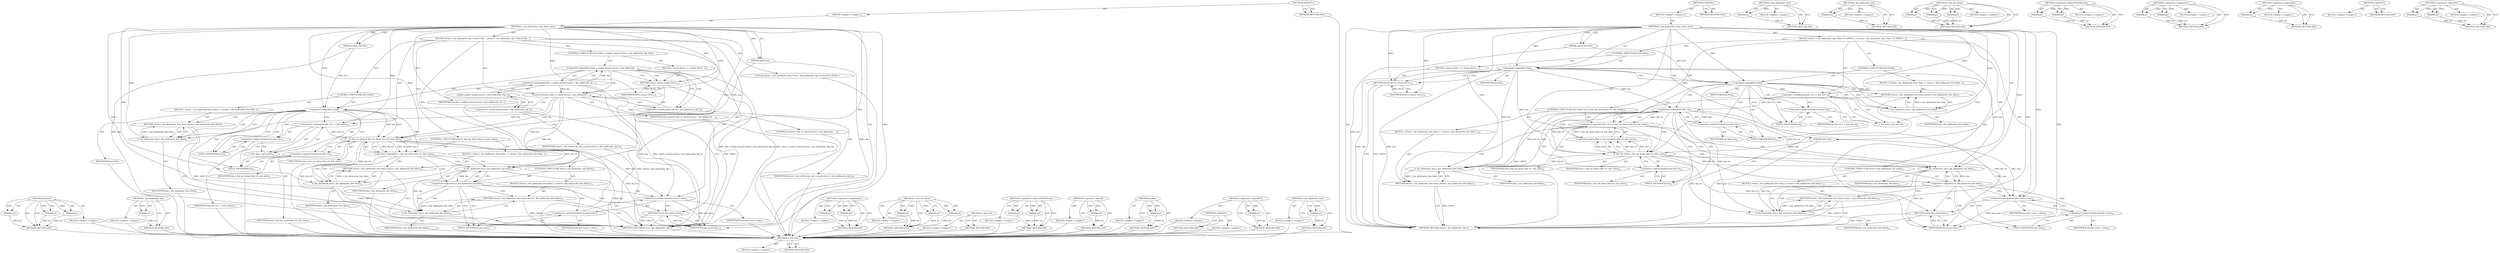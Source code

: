 digraph "&lt;operator&gt;.logicalOr" {
vulnerable_111 [label=<(METHOD,memset)>];
vulnerable_112 [label=<(PARAM,p1)>];
vulnerable_113 [label=<(PARAM,p2)>];
vulnerable_114 [label=<(PARAM,p3)>];
vulnerable_115 [label=<(BLOCK,&lt;empty&gt;,&lt;empty&gt;)>];
vulnerable_116 [label=<(METHOD_RETURN,ANY)>];
vulnerable_135 [label=<(METHOD,r_bin_dyldcache_init)>];
vulnerable_136 [label=<(PARAM,p1)>];
vulnerable_137 [label=<(BLOCK,&lt;empty&gt;,&lt;empty&gt;)>];
vulnerable_138 [label=<(METHOD_RETURN,ANY)>];
vulnerable_6 [label=<(METHOD,&lt;global&gt;)<SUB>1</SUB>>];
vulnerable_7 [label=<(BLOCK,&lt;empty&gt;,&lt;empty&gt;)<SUB>1</SUB>>];
vulnerable_8 [label=<(METHOD,r_bin_dyldcache_from_bytes_new)<SUB>1</SUB>>];
vulnerable_9 [label=<(PARAM,const ut8* buf)<SUB>1</SUB>>];
vulnerable_10 [label=<(PARAM,ut64 size)<SUB>1</SUB>>];
vulnerable_11 [label=<(BLOCK,{
	struct r_bin_dyldcache_obj_t *bin;
	if (!(bi...,{
	struct r_bin_dyldcache_obj_t *bin;
	if (!(bi...)<SUB>1</SUB>>];
vulnerable_12 [label="<(LOCAL,struct r_bin_dyldcache_obj_t* bin: r_bin_dyldcache_obj_t*)<SUB>2</SUB>>"];
vulnerable_13 [label=<(CONTROL_STRUCTURE,IF,if (!(bin = malloc (sizeof (struct r_bin_dyldcache_obj_t)))))<SUB>3</SUB>>];
vulnerable_14 [label=<(&lt;operator&gt;.logicalNot,!(bin = malloc (sizeof (struct r_bin_dyldcache_...)<SUB>3</SUB>>];
vulnerable_15 [label=<(&lt;operator&gt;.assignment,bin = malloc (sizeof (struct r_bin_dyldcache_ob...)<SUB>3</SUB>>];
vulnerable_16 [label=<(IDENTIFIER,bin,bin = malloc (sizeof (struct r_bin_dyldcache_ob...)<SUB>3</SUB>>];
vulnerable_17 [label=<(malloc,malloc (sizeof (struct r_bin_dyldcache_obj_t)))<SUB>3</SUB>>];
vulnerable_18 [label=<(&lt;operator&gt;.sizeOf,sizeof (struct r_bin_dyldcache_obj_t))<SUB>3</SUB>>];
vulnerable_19 [label=<(IDENTIFIER,struct r_bin_dyldcache_obj_t,sizeof (struct r_bin_dyldcache_obj_t))<SUB>3</SUB>>];
vulnerable_20 [label=<(BLOCK,{
 		return NULL;
 	},{
 		return NULL;
 	})<SUB>3</SUB>>];
vulnerable_21 [label=<(RETURN,return NULL;,return NULL;)<SUB>4</SUB>>];
vulnerable_22 [label=<(IDENTIFIER,NULL,return NULL;)<SUB>4</SUB>>];
vulnerable_23 [label=<(memset,memset (bin, 0, sizeof (struct r_bin_dyldcache_...)<SUB>6</SUB>>];
vulnerable_24 [label=<(IDENTIFIER,bin,memset (bin, 0, sizeof (struct r_bin_dyldcache_...)<SUB>6</SUB>>];
vulnerable_25 [label=<(LITERAL,0,memset (bin, 0, sizeof (struct r_bin_dyldcache_...)<SUB>6</SUB>>];
vulnerable_26 [label=<(&lt;operator&gt;.sizeOf,sizeof (struct r_bin_dyldcache_obj_t))<SUB>6</SUB>>];
vulnerable_27 [label=<(IDENTIFIER,struct r_bin_dyldcache_obj_t,sizeof (struct r_bin_dyldcache_obj_t))<SUB>6</SUB>>];
vulnerable_28 [label=<(CONTROL_STRUCTURE,IF,if (!buf))<SUB>7</SUB>>];
vulnerable_29 [label=<(&lt;operator&gt;.logicalNot,!buf)<SUB>7</SUB>>];
vulnerable_30 [label=<(IDENTIFIER,buf,!buf)<SUB>7</SUB>>];
vulnerable_31 [label=<(BLOCK,{
 		return r_bin_dyldcache_free (bin);
 	},{
 		return r_bin_dyldcache_free (bin);
 	})<SUB>7</SUB>>];
vulnerable_32 [label=<(RETURN,return r_bin_dyldcache_free (bin);,return r_bin_dyldcache_free (bin);)<SUB>8</SUB>>];
vulnerable_33 [label=<(r_bin_dyldcache_free,r_bin_dyldcache_free (bin))<SUB>8</SUB>>];
vulnerable_34 [label=<(IDENTIFIER,bin,r_bin_dyldcache_free (bin))<SUB>8</SUB>>];
vulnerable_35 [label=<(&lt;operator&gt;.assignment,bin-&gt;b = r_buf_new())<SUB>10</SUB>>];
vulnerable_36 [label=<(&lt;operator&gt;.indirectFieldAccess,bin-&gt;b)<SUB>10</SUB>>];
vulnerable_37 [label=<(IDENTIFIER,bin,bin-&gt;b = r_buf_new())<SUB>10</SUB>>];
vulnerable_38 [label=<(FIELD_IDENTIFIER,b,b)<SUB>10</SUB>>];
vulnerable_39 [label=<(r_buf_new,r_buf_new())<SUB>10</SUB>>];
vulnerable_40 [label=<(CONTROL_STRUCTURE,IF,if (!r_buf_set_bytes (bin-&gt;b, buf, size)))<SUB>11</SUB>>];
vulnerable_41 [label=<(&lt;operator&gt;.logicalNot,!r_buf_set_bytes (bin-&gt;b, buf, size))<SUB>11</SUB>>];
vulnerable_42 [label=<(r_buf_set_bytes,r_buf_set_bytes (bin-&gt;b, buf, size))<SUB>11</SUB>>];
vulnerable_43 [label=<(&lt;operator&gt;.indirectFieldAccess,bin-&gt;b)<SUB>11</SUB>>];
vulnerable_44 [label=<(IDENTIFIER,bin,r_buf_set_bytes (bin-&gt;b, buf, size))<SUB>11</SUB>>];
vulnerable_45 [label=<(FIELD_IDENTIFIER,b,b)<SUB>11</SUB>>];
vulnerable_46 [label=<(IDENTIFIER,buf,r_buf_set_bytes (bin-&gt;b, buf, size))<SUB>11</SUB>>];
vulnerable_47 [label=<(IDENTIFIER,size,r_buf_set_bytes (bin-&gt;b, buf, size))<SUB>11</SUB>>];
vulnerable_48 [label=<(BLOCK,{
 		return r_bin_dyldcache_free (bin);
 	},{
 		return r_bin_dyldcache_free (bin);
 	})<SUB>11</SUB>>];
vulnerable_49 [label=<(RETURN,return r_bin_dyldcache_free (bin);,return r_bin_dyldcache_free (bin);)<SUB>12</SUB>>];
vulnerable_50 [label=<(r_bin_dyldcache_free,r_bin_dyldcache_free (bin))<SUB>12</SUB>>];
vulnerable_51 [label=<(IDENTIFIER,bin,r_bin_dyldcache_free (bin))<SUB>12</SUB>>];
vulnerable_52 [label=<(CONTROL_STRUCTURE,IF,if (!r_bin_dyldcache_init (bin)))<SUB>14</SUB>>];
vulnerable_53 [label=<(&lt;operator&gt;.logicalNot,!r_bin_dyldcache_init (bin))<SUB>14</SUB>>];
vulnerable_54 [label=<(r_bin_dyldcache_init,r_bin_dyldcache_init (bin))<SUB>14</SUB>>];
vulnerable_55 [label=<(IDENTIFIER,bin,r_bin_dyldcache_init (bin))<SUB>14</SUB>>];
vulnerable_56 [label=<(BLOCK,{
		return r_bin_dyldcache_free (bin);
	},{
		return r_bin_dyldcache_free (bin);
	})<SUB>14</SUB>>];
vulnerable_57 [label=<(RETURN,return r_bin_dyldcache_free (bin);,return r_bin_dyldcache_free (bin);)<SUB>15</SUB>>];
vulnerable_58 [label=<(r_bin_dyldcache_free,r_bin_dyldcache_free (bin))<SUB>15</SUB>>];
vulnerable_59 [label=<(IDENTIFIER,bin,r_bin_dyldcache_free (bin))<SUB>15</SUB>>];
vulnerable_60 [label=<(&lt;operator&gt;.assignment,bin-&gt;size = size)<SUB>17</SUB>>];
vulnerable_61 [label=<(&lt;operator&gt;.indirectFieldAccess,bin-&gt;size)<SUB>17</SUB>>];
vulnerable_62 [label=<(IDENTIFIER,bin,bin-&gt;size = size)<SUB>17</SUB>>];
vulnerable_63 [label=<(FIELD_IDENTIFIER,size,size)<SUB>17</SUB>>];
vulnerable_64 [label=<(IDENTIFIER,size,bin-&gt;size = size)<SUB>17</SUB>>];
vulnerable_65 [label=<(RETURN,return bin;,return bin;)<SUB>18</SUB>>];
vulnerable_66 [label=<(IDENTIFIER,bin,return bin;)<SUB>18</SUB>>];
vulnerable_67 [label=<(METHOD_RETURN,struct r_bin_dyldcache_obj_t)<SUB>1</SUB>>];
vulnerable_69 [label=<(METHOD_RETURN,ANY)<SUB>1</SUB>>];
vulnerable_98 [label=<(METHOD,&lt;operator&gt;.assignment)>];
vulnerable_99 [label=<(PARAM,p1)>];
vulnerable_100 [label=<(PARAM,p2)>];
vulnerable_101 [label=<(BLOCK,&lt;empty&gt;,&lt;empty&gt;)>];
vulnerable_102 [label=<(METHOD_RETURN,ANY)>];
vulnerable_129 [label=<(METHOD,r_buf_set_bytes)>];
vulnerable_130 [label=<(PARAM,p1)>];
vulnerable_131 [label=<(PARAM,p2)>];
vulnerable_132 [label=<(PARAM,p3)>];
vulnerable_133 [label=<(BLOCK,&lt;empty&gt;,&lt;empty&gt;)>];
vulnerable_134 [label=<(METHOD_RETURN,ANY)>];
vulnerable_126 [label=<(METHOD,r_buf_new)>];
vulnerable_127 [label=<(BLOCK,&lt;empty&gt;,&lt;empty&gt;)>];
vulnerable_128 [label=<(METHOD_RETURN,ANY)>];
vulnerable_121 [label=<(METHOD,&lt;operator&gt;.indirectFieldAccess)>];
vulnerable_122 [label=<(PARAM,p1)>];
vulnerable_123 [label=<(PARAM,p2)>];
vulnerable_124 [label=<(BLOCK,&lt;empty&gt;,&lt;empty&gt;)>];
vulnerable_125 [label=<(METHOD_RETURN,ANY)>];
vulnerable_107 [label=<(METHOD,&lt;operator&gt;.sizeOf)>];
vulnerable_108 [label=<(PARAM,p1)>];
vulnerable_109 [label=<(BLOCK,&lt;empty&gt;,&lt;empty&gt;)>];
vulnerable_110 [label=<(METHOD_RETURN,ANY)>];
vulnerable_103 [label=<(METHOD,malloc)>];
vulnerable_104 [label=<(PARAM,p1)>];
vulnerable_105 [label=<(BLOCK,&lt;empty&gt;,&lt;empty&gt;)>];
vulnerable_106 [label=<(METHOD_RETURN,ANY)>];
vulnerable_94 [label=<(METHOD,&lt;operator&gt;.logicalNot)>];
vulnerable_95 [label=<(PARAM,p1)>];
vulnerable_96 [label=<(BLOCK,&lt;empty&gt;,&lt;empty&gt;)>];
vulnerable_97 [label=<(METHOD_RETURN,ANY)>];
vulnerable_88 [label=<(METHOD,&lt;global&gt;)<SUB>1</SUB>>];
vulnerable_89 [label=<(BLOCK,&lt;empty&gt;,&lt;empty&gt;)>];
vulnerable_90 [label=<(METHOD_RETURN,ANY)>];
vulnerable_117 [label=<(METHOD,r_bin_dyldcache_free)>];
vulnerable_118 [label=<(PARAM,p1)>];
vulnerable_119 [label=<(BLOCK,&lt;empty&gt;,&lt;empty&gt;)>];
vulnerable_120 [label=<(METHOD_RETURN,ANY)>];
fixed_101 [label=<(METHOD,r_buf_new)>];
fixed_102 [label=<(BLOCK,&lt;empty&gt;,&lt;empty&gt;)>];
fixed_103 [label=<(METHOD_RETURN,ANY)>];
fixed_6 [label=<(METHOD,&lt;global&gt;)<SUB>1</SUB>>];
fixed_7 [label=<(BLOCK,&lt;empty&gt;,&lt;empty&gt;)<SUB>1</SUB>>];
fixed_8 [label=<(METHOD,r_bin_dyldcache_from_bytes_new)<SUB>1</SUB>>];
fixed_9 [label=<(PARAM,const ut8* buf)<SUB>1</SUB>>];
fixed_10 [label=<(PARAM,ut64 size)<SUB>1</SUB>>];
fixed_11 [label=<(BLOCK,{
	struct r_bin_dyldcache_obj_t *bin = R_NEW0 (...,{
	struct r_bin_dyldcache_obj_t *bin = R_NEW0 (...)<SUB>1</SUB>>];
fixed_12 [label=<(CONTROL_STRUCTURE,IF,if (!bin))<SUB>3</SUB>>];
fixed_13 [label=<(&lt;operator&gt;.logicalNot,!bin)<SUB>3</SUB>>];
fixed_14 [label=<(IDENTIFIER,bin,!bin)<SUB>3</SUB>>];
fixed_15 [label=<(BLOCK,{
 		return NULL;
 	},{
 		return NULL;
 	})<SUB>3</SUB>>];
fixed_16 [label=<(RETURN,return NULL;,return NULL;)<SUB>4</SUB>>];
fixed_17 [label=<(IDENTIFIER,NULL,return NULL;)<SUB>4</SUB>>];
fixed_18 [label=<(CONTROL_STRUCTURE,IF,if (!buf))<SUB>6</SUB>>];
fixed_19 [label=<(&lt;operator&gt;.logicalNot,!buf)<SUB>6</SUB>>];
fixed_20 [label=<(IDENTIFIER,buf,!buf)<SUB>6</SUB>>];
fixed_21 [label=<(BLOCK,{
 		return r_bin_dyldcache_free (bin);
 	},{
 		return r_bin_dyldcache_free (bin);
 	})<SUB>6</SUB>>];
fixed_22 [label=<(RETURN,return r_bin_dyldcache_free (bin);,return r_bin_dyldcache_free (bin);)<SUB>7</SUB>>];
fixed_23 [label=<(r_bin_dyldcache_free,r_bin_dyldcache_free (bin))<SUB>7</SUB>>];
fixed_24 [label=<(IDENTIFIER,bin,r_bin_dyldcache_free (bin))<SUB>7</SUB>>];
fixed_25 [label=<(&lt;operator&gt;.assignment,bin-&gt;b = r_buf_new ())<SUB>9</SUB>>];
fixed_26 [label=<(&lt;operator&gt;.indirectFieldAccess,bin-&gt;b)<SUB>9</SUB>>];
fixed_27 [label=<(IDENTIFIER,bin,bin-&gt;b = r_buf_new ())<SUB>9</SUB>>];
fixed_28 [label=<(FIELD_IDENTIFIER,b,b)<SUB>9</SUB>>];
fixed_29 [label=<(r_buf_new,r_buf_new ())<SUB>9</SUB>>];
fixed_30 [label=<(CONTROL_STRUCTURE,IF,if (!bin-&gt;b || !r_buf_set_bytes (bin-&gt;b, buf, size)))<SUB>10</SUB>>];
fixed_31 [label=<(&lt;operator&gt;.logicalOr,!bin-&gt;b || !r_buf_set_bytes (bin-&gt;b, buf, size))<SUB>10</SUB>>];
fixed_32 [label=<(&lt;operator&gt;.logicalNot,!bin-&gt;b)<SUB>10</SUB>>];
fixed_33 [label=<(&lt;operator&gt;.indirectFieldAccess,bin-&gt;b)<SUB>10</SUB>>];
fixed_34 [label=<(IDENTIFIER,bin,!bin-&gt;b)<SUB>10</SUB>>];
fixed_35 [label=<(FIELD_IDENTIFIER,b,b)<SUB>10</SUB>>];
fixed_36 [label=<(&lt;operator&gt;.logicalNot,!r_buf_set_bytes (bin-&gt;b, buf, size))<SUB>10</SUB>>];
fixed_37 [label=<(r_buf_set_bytes,r_buf_set_bytes (bin-&gt;b, buf, size))<SUB>10</SUB>>];
fixed_38 [label=<(&lt;operator&gt;.indirectFieldAccess,bin-&gt;b)<SUB>10</SUB>>];
fixed_39 [label=<(IDENTIFIER,bin,r_buf_set_bytes (bin-&gt;b, buf, size))<SUB>10</SUB>>];
fixed_40 [label=<(FIELD_IDENTIFIER,b,b)<SUB>10</SUB>>];
fixed_41 [label=<(IDENTIFIER,buf,r_buf_set_bytes (bin-&gt;b, buf, size))<SUB>10</SUB>>];
fixed_42 [label=<(IDENTIFIER,size,r_buf_set_bytes (bin-&gt;b, buf, size))<SUB>10</SUB>>];
fixed_43 [label=<(BLOCK,{
 		return r_bin_dyldcache_free (bin);
 	},{
 		return r_bin_dyldcache_free (bin);
 	})<SUB>10</SUB>>];
fixed_44 [label=<(RETURN,return r_bin_dyldcache_free (bin);,return r_bin_dyldcache_free (bin);)<SUB>11</SUB>>];
fixed_45 [label=<(r_bin_dyldcache_free,r_bin_dyldcache_free (bin))<SUB>11</SUB>>];
fixed_46 [label=<(IDENTIFIER,bin,r_bin_dyldcache_free (bin))<SUB>11</SUB>>];
fixed_47 [label=<(CONTROL_STRUCTURE,IF,if (!r_bin_dyldcache_init (bin)))<SUB>13</SUB>>];
fixed_48 [label=<(&lt;operator&gt;.logicalNot,!r_bin_dyldcache_init (bin))<SUB>13</SUB>>];
fixed_49 [label=<(r_bin_dyldcache_init,r_bin_dyldcache_init (bin))<SUB>13</SUB>>];
fixed_50 [label=<(IDENTIFIER,bin,r_bin_dyldcache_init (bin))<SUB>13</SUB>>];
fixed_51 [label=<(BLOCK,{
		return r_bin_dyldcache_free (bin);
	},{
		return r_bin_dyldcache_free (bin);
	})<SUB>13</SUB>>];
fixed_52 [label=<(RETURN,return r_bin_dyldcache_free (bin);,return r_bin_dyldcache_free (bin);)<SUB>14</SUB>>];
fixed_53 [label=<(r_bin_dyldcache_free,r_bin_dyldcache_free (bin))<SUB>14</SUB>>];
fixed_54 [label=<(IDENTIFIER,bin,r_bin_dyldcache_free (bin))<SUB>14</SUB>>];
fixed_55 [label=<(&lt;operator&gt;.assignment,bin-&gt;size = size)<SUB>16</SUB>>];
fixed_56 [label=<(&lt;operator&gt;.indirectFieldAccess,bin-&gt;size)<SUB>16</SUB>>];
fixed_57 [label=<(IDENTIFIER,bin,bin-&gt;size = size)<SUB>16</SUB>>];
fixed_58 [label=<(FIELD_IDENTIFIER,size,size)<SUB>16</SUB>>];
fixed_59 [label=<(IDENTIFIER,size,bin-&gt;size = size)<SUB>16</SUB>>];
fixed_60 [label=<(RETURN,return bin;,return bin;)<SUB>17</SUB>>];
fixed_61 [label=<(IDENTIFIER,bin,return bin;)<SUB>17</SUB>>];
fixed_62 [label=<(METHOD_RETURN,struct r_bin_dyldcache_obj_t)<SUB>1</SUB>>];
fixed_64 [label=<(METHOD_RETURN,ANY)<SUB>1</SUB>>];
fixed_87 [label=<(METHOD,r_bin_dyldcache_free)>];
fixed_88 [label=<(PARAM,p1)>];
fixed_89 [label=<(BLOCK,&lt;empty&gt;,&lt;empty&gt;)>];
fixed_90 [label=<(METHOD_RETURN,ANY)>];
fixed_115 [label=<(METHOD,r_bin_dyldcache_init)>];
fixed_116 [label=<(PARAM,p1)>];
fixed_117 [label=<(BLOCK,&lt;empty&gt;,&lt;empty&gt;)>];
fixed_118 [label=<(METHOD_RETURN,ANY)>];
fixed_109 [label=<(METHOD,r_buf_set_bytes)>];
fixed_110 [label=<(PARAM,p1)>];
fixed_111 [label=<(PARAM,p2)>];
fixed_112 [label=<(PARAM,p3)>];
fixed_113 [label=<(BLOCK,&lt;empty&gt;,&lt;empty&gt;)>];
fixed_114 [label=<(METHOD_RETURN,ANY)>];
fixed_96 [label=<(METHOD,&lt;operator&gt;.indirectFieldAccess)>];
fixed_97 [label=<(PARAM,p1)>];
fixed_98 [label=<(PARAM,p2)>];
fixed_99 [label=<(BLOCK,&lt;empty&gt;,&lt;empty&gt;)>];
fixed_100 [label=<(METHOD_RETURN,ANY)>];
fixed_91 [label=<(METHOD,&lt;operator&gt;.assignment)>];
fixed_92 [label=<(PARAM,p1)>];
fixed_93 [label=<(PARAM,p2)>];
fixed_94 [label=<(BLOCK,&lt;empty&gt;,&lt;empty&gt;)>];
fixed_95 [label=<(METHOD_RETURN,ANY)>];
fixed_83 [label=<(METHOD,&lt;operator&gt;.logicalNot)>];
fixed_84 [label=<(PARAM,p1)>];
fixed_85 [label=<(BLOCK,&lt;empty&gt;,&lt;empty&gt;)>];
fixed_86 [label=<(METHOD_RETURN,ANY)>];
fixed_77 [label=<(METHOD,&lt;global&gt;)<SUB>1</SUB>>];
fixed_78 [label=<(BLOCK,&lt;empty&gt;,&lt;empty&gt;)>];
fixed_79 [label=<(METHOD_RETURN,ANY)>];
fixed_104 [label=<(METHOD,&lt;operator&gt;.logicalOr)>];
fixed_105 [label=<(PARAM,p1)>];
fixed_106 [label=<(PARAM,p2)>];
fixed_107 [label=<(BLOCK,&lt;empty&gt;,&lt;empty&gt;)>];
fixed_108 [label=<(METHOD_RETURN,ANY)>];
vulnerable_111 -> vulnerable_112  [key=0, label="AST: "];
vulnerable_111 -> vulnerable_112  [key=1, label="DDG: "];
vulnerable_111 -> vulnerable_115  [key=0, label="AST: "];
vulnerable_111 -> vulnerable_113  [key=0, label="AST: "];
vulnerable_111 -> vulnerable_113  [key=1, label="DDG: "];
vulnerable_111 -> vulnerable_116  [key=0, label="AST: "];
vulnerable_111 -> vulnerable_116  [key=1, label="CFG: "];
vulnerable_111 -> vulnerable_114  [key=0, label="AST: "];
vulnerable_111 -> vulnerable_114  [key=1, label="DDG: "];
vulnerable_112 -> vulnerable_116  [key=0, label="DDG: p1"];
vulnerable_113 -> vulnerable_116  [key=0, label="DDG: p2"];
vulnerable_114 -> vulnerable_116  [key=0, label="DDG: p3"];
vulnerable_115 -> fixed_101  [key=0];
vulnerable_116 -> fixed_101  [key=0];
vulnerable_135 -> vulnerable_136  [key=0, label="AST: "];
vulnerable_135 -> vulnerable_136  [key=1, label="DDG: "];
vulnerable_135 -> vulnerable_137  [key=0, label="AST: "];
vulnerable_135 -> vulnerable_138  [key=0, label="AST: "];
vulnerable_135 -> vulnerable_138  [key=1, label="CFG: "];
vulnerable_136 -> vulnerable_138  [key=0, label="DDG: p1"];
vulnerable_137 -> fixed_101  [key=0];
vulnerable_138 -> fixed_101  [key=0];
vulnerable_6 -> vulnerable_7  [key=0, label="AST: "];
vulnerable_6 -> vulnerable_69  [key=0, label="AST: "];
vulnerable_6 -> vulnerable_69  [key=1, label="CFG: "];
vulnerable_7 -> vulnerable_8  [key=0, label="AST: "];
vulnerable_8 -> vulnerable_9  [key=0, label="AST: "];
vulnerable_8 -> vulnerable_9  [key=1, label="DDG: "];
vulnerable_8 -> vulnerable_10  [key=0, label="AST: "];
vulnerable_8 -> vulnerable_10  [key=1, label="DDG: "];
vulnerable_8 -> vulnerable_11  [key=0, label="AST: "];
vulnerable_8 -> vulnerable_67  [key=0, label="AST: "];
vulnerable_8 -> vulnerable_18  [key=0, label="CFG: "];
vulnerable_8 -> vulnerable_35  [key=0, label="DDG: "];
vulnerable_8 -> vulnerable_60  [key=0, label="DDG: "];
vulnerable_8 -> vulnerable_23  [key=0, label="DDG: "];
vulnerable_8 -> vulnerable_66  [key=0, label="DDG: "];
vulnerable_8 -> vulnerable_21  [key=0, label="DDG: "];
vulnerable_8 -> vulnerable_29  [key=0, label="DDG: "];
vulnerable_8 -> vulnerable_22  [key=0, label="DDG: "];
vulnerable_8 -> vulnerable_42  [key=0, label="DDG: "];
vulnerable_8 -> vulnerable_54  [key=0, label="DDG: "];
vulnerable_8 -> vulnerable_33  [key=0, label="DDG: "];
vulnerable_8 -> vulnerable_50  [key=0, label="DDG: "];
vulnerable_8 -> vulnerable_58  [key=0, label="DDG: "];
vulnerable_9 -> vulnerable_67  [key=0, label="DDG: buf"];
vulnerable_9 -> vulnerable_29  [key=0, label="DDG: buf"];
vulnerable_10 -> vulnerable_67  [key=0, label="DDG: size"];
vulnerable_10 -> vulnerable_42  [key=0, label="DDG: size"];
vulnerable_11 -> vulnerable_12  [key=0, label="AST: "];
vulnerable_11 -> vulnerable_13  [key=0, label="AST: "];
vulnerable_11 -> vulnerable_23  [key=0, label="AST: "];
vulnerable_11 -> vulnerable_28  [key=0, label="AST: "];
vulnerable_11 -> vulnerable_35  [key=0, label="AST: "];
vulnerable_11 -> vulnerable_40  [key=0, label="AST: "];
vulnerable_11 -> vulnerable_52  [key=0, label="AST: "];
vulnerable_11 -> vulnerable_60  [key=0, label="AST: "];
vulnerable_11 -> vulnerable_65  [key=0, label="AST: "];
vulnerable_12 -> fixed_101  [key=0];
vulnerable_13 -> vulnerable_14  [key=0, label="AST: "];
vulnerable_13 -> vulnerable_20  [key=0, label="AST: "];
vulnerable_14 -> vulnerable_15  [key=0, label="AST: "];
vulnerable_14 -> vulnerable_21  [key=0, label="CFG: "];
vulnerable_14 -> vulnerable_21  [key=1, label="CDG: "];
vulnerable_14 -> vulnerable_26  [key=0, label="CFG: "];
vulnerable_14 -> vulnerable_26  [key=1, label="CDG: "];
vulnerable_14 -> vulnerable_67  [key=0, label="DDG: bin = malloc (sizeof (struct r_bin_dyldcache_obj_t))"];
vulnerable_14 -> vulnerable_67  [key=1, label="DDG: !(bin = malloc (sizeof (struct r_bin_dyldcache_obj_t)))"];
vulnerable_14 -> vulnerable_23  [key=0, label="CDG: "];
vulnerable_14 -> vulnerable_29  [key=0, label="CDG: "];
vulnerable_15 -> vulnerable_16  [key=0, label="AST: "];
vulnerable_15 -> vulnerable_17  [key=0, label="AST: "];
vulnerable_15 -> vulnerable_14  [key=0, label="CFG: "];
vulnerable_15 -> vulnerable_14  [key=1, label="DDG: bin"];
vulnerable_15 -> vulnerable_67  [key=0, label="DDG: bin"];
vulnerable_15 -> vulnerable_67  [key=1, label="DDG: malloc (sizeof (struct r_bin_dyldcache_obj_t))"];
vulnerable_15 -> vulnerable_23  [key=0, label="DDG: bin"];
vulnerable_16 -> fixed_101  [key=0];
vulnerable_17 -> vulnerable_18  [key=0, label="AST: "];
vulnerable_17 -> vulnerable_15  [key=0, label="CFG: "];
vulnerable_18 -> vulnerable_19  [key=0, label="AST: "];
vulnerable_18 -> vulnerable_17  [key=0, label="CFG: "];
vulnerable_18 -> vulnerable_67  [key=0, label="DDG: struct r_bin_dyldcache_obj_t"];
vulnerable_19 -> fixed_101  [key=0];
vulnerable_20 -> vulnerable_21  [key=0, label="AST: "];
vulnerable_21 -> vulnerable_22  [key=0, label="AST: "];
vulnerable_21 -> vulnerable_67  [key=0, label="CFG: "];
vulnerable_21 -> vulnerable_67  [key=1, label="DDG: &lt;RET&gt;"];
vulnerable_22 -> vulnerable_21  [key=0, label="DDG: NULL"];
vulnerable_23 -> vulnerable_24  [key=0, label="AST: "];
vulnerable_23 -> vulnerable_25  [key=0, label="AST: "];
vulnerable_23 -> vulnerable_26  [key=0, label="AST: "];
vulnerable_23 -> vulnerable_29  [key=0, label="CFG: "];
vulnerable_23 -> vulnerable_42  [key=0, label="DDG: bin"];
vulnerable_23 -> vulnerable_54  [key=0, label="DDG: bin"];
vulnerable_23 -> vulnerable_33  [key=0, label="DDG: bin"];
vulnerable_23 -> vulnerable_50  [key=0, label="DDG: bin"];
vulnerable_24 -> fixed_101  [key=0];
vulnerable_25 -> fixed_101  [key=0];
vulnerable_26 -> vulnerable_27  [key=0, label="AST: "];
vulnerable_26 -> vulnerable_23  [key=0, label="CFG: "];
vulnerable_27 -> fixed_101  [key=0];
vulnerable_28 -> vulnerable_29  [key=0, label="AST: "];
vulnerable_28 -> vulnerable_31  [key=0, label="AST: "];
vulnerable_29 -> vulnerable_30  [key=0, label="AST: "];
vulnerable_29 -> vulnerable_33  [key=0, label="CFG: "];
vulnerable_29 -> vulnerable_33  [key=1, label="CDG: "];
vulnerable_29 -> vulnerable_38  [key=0, label="CFG: "];
vulnerable_29 -> vulnerable_38  [key=1, label="CDG: "];
vulnerable_29 -> vulnerable_42  [key=0, label="DDG: buf"];
vulnerable_29 -> vulnerable_42  [key=1, label="CDG: "];
vulnerable_29 -> vulnerable_32  [key=0, label="CDG: "];
vulnerable_29 -> vulnerable_36  [key=0, label="CDG: "];
vulnerable_29 -> vulnerable_41  [key=0, label="CDG: "];
vulnerable_29 -> vulnerable_45  [key=0, label="CDG: "];
vulnerable_29 -> vulnerable_35  [key=0, label="CDG: "];
vulnerable_29 -> vulnerable_39  [key=0, label="CDG: "];
vulnerable_29 -> vulnerable_43  [key=0, label="CDG: "];
vulnerable_30 -> fixed_101  [key=0];
vulnerable_31 -> vulnerable_32  [key=0, label="AST: "];
vulnerable_32 -> vulnerable_33  [key=0, label="AST: "];
vulnerable_32 -> vulnerable_67  [key=0, label="CFG: "];
vulnerable_32 -> vulnerable_67  [key=1, label="DDG: &lt;RET&gt;"];
vulnerable_33 -> vulnerable_34  [key=0, label="AST: "];
vulnerable_33 -> vulnerable_32  [key=0, label="CFG: "];
vulnerable_33 -> vulnerable_32  [key=1, label="DDG: r_bin_dyldcache_free (bin)"];
vulnerable_34 -> fixed_101  [key=0];
vulnerable_35 -> vulnerable_36  [key=0, label="AST: "];
vulnerable_35 -> vulnerable_39  [key=0, label="AST: "];
vulnerable_35 -> vulnerable_45  [key=0, label="CFG: "];
vulnerable_35 -> vulnerable_42  [key=0, label="DDG: bin-&gt;b"];
vulnerable_36 -> vulnerable_37  [key=0, label="AST: "];
vulnerable_36 -> vulnerable_38  [key=0, label="AST: "];
vulnerable_36 -> vulnerable_39  [key=0, label="CFG: "];
vulnerable_37 -> fixed_101  [key=0];
vulnerable_38 -> vulnerable_36  [key=0, label="CFG: "];
vulnerable_39 -> vulnerable_35  [key=0, label="CFG: "];
vulnerable_40 -> vulnerable_41  [key=0, label="AST: "];
vulnerable_40 -> vulnerable_48  [key=0, label="AST: "];
vulnerable_41 -> vulnerable_42  [key=0, label="AST: "];
vulnerable_41 -> vulnerable_50  [key=0, label="CFG: "];
vulnerable_41 -> vulnerable_50  [key=1, label="CDG: "];
vulnerable_41 -> vulnerable_54  [key=0, label="CFG: "];
vulnerable_41 -> vulnerable_54  [key=1, label="CDG: "];
vulnerable_41 -> vulnerable_49  [key=0, label="CDG: "];
vulnerable_41 -> vulnerable_53  [key=0, label="CDG: "];
vulnerable_42 -> vulnerable_43  [key=0, label="AST: "];
vulnerable_42 -> vulnerable_46  [key=0, label="AST: "];
vulnerable_42 -> vulnerable_47  [key=0, label="AST: "];
vulnerable_42 -> vulnerable_41  [key=0, label="CFG: "];
vulnerable_42 -> vulnerable_41  [key=1, label="DDG: bin-&gt;b"];
vulnerable_42 -> vulnerable_41  [key=2, label="DDG: buf"];
vulnerable_42 -> vulnerable_41  [key=3, label="DDG: size"];
vulnerable_42 -> vulnerable_60  [key=0, label="DDG: size"];
vulnerable_42 -> vulnerable_66  [key=0, label="DDG: bin-&gt;b"];
vulnerable_42 -> vulnerable_54  [key=0, label="DDG: bin-&gt;b"];
vulnerable_42 -> vulnerable_50  [key=0, label="DDG: bin-&gt;b"];
vulnerable_42 -> vulnerable_58  [key=0, label="DDG: bin-&gt;b"];
vulnerable_43 -> vulnerable_44  [key=0, label="AST: "];
vulnerable_43 -> vulnerable_45  [key=0, label="AST: "];
vulnerable_43 -> vulnerable_42  [key=0, label="CFG: "];
vulnerable_44 -> fixed_101  [key=0];
vulnerable_45 -> vulnerable_43  [key=0, label="CFG: "];
vulnerable_46 -> fixed_101  [key=0];
vulnerable_47 -> fixed_101  [key=0];
vulnerable_48 -> vulnerable_49  [key=0, label="AST: "];
vulnerable_49 -> vulnerable_50  [key=0, label="AST: "];
vulnerable_49 -> vulnerable_67  [key=0, label="CFG: "];
vulnerable_49 -> vulnerable_67  [key=1, label="DDG: &lt;RET&gt;"];
vulnerable_50 -> vulnerable_51  [key=0, label="AST: "];
vulnerable_50 -> vulnerable_49  [key=0, label="CFG: "];
vulnerable_50 -> vulnerable_49  [key=1, label="DDG: r_bin_dyldcache_free (bin)"];
vulnerable_51 -> fixed_101  [key=0];
vulnerable_52 -> vulnerable_53  [key=0, label="AST: "];
vulnerable_52 -> vulnerable_56  [key=0, label="AST: "];
vulnerable_53 -> vulnerable_54  [key=0, label="AST: "];
vulnerable_53 -> vulnerable_58  [key=0, label="CFG: "];
vulnerable_53 -> vulnerable_58  [key=1, label="CDG: "];
vulnerable_53 -> vulnerable_63  [key=0, label="CFG: "];
vulnerable_53 -> vulnerable_63  [key=1, label="CDG: "];
vulnerable_53 -> vulnerable_60  [key=0, label="CDG: "];
vulnerable_53 -> vulnerable_61  [key=0, label="CDG: "];
vulnerable_53 -> vulnerable_57  [key=0, label="CDG: "];
vulnerable_53 -> vulnerable_65  [key=0, label="CDG: "];
vulnerable_54 -> vulnerable_55  [key=0, label="AST: "];
vulnerable_54 -> vulnerable_53  [key=0, label="CFG: "];
vulnerable_54 -> vulnerable_53  [key=1, label="DDG: bin"];
vulnerable_54 -> vulnerable_66  [key=0, label="DDG: bin"];
vulnerable_54 -> vulnerable_58  [key=0, label="DDG: bin"];
vulnerable_55 -> fixed_101  [key=0];
vulnerable_56 -> vulnerable_57  [key=0, label="AST: "];
vulnerable_57 -> vulnerable_58  [key=0, label="AST: "];
vulnerable_57 -> vulnerable_67  [key=0, label="CFG: "];
vulnerable_57 -> vulnerable_67  [key=1, label="DDG: &lt;RET&gt;"];
vulnerable_58 -> vulnerable_59  [key=0, label="AST: "];
vulnerable_58 -> vulnerable_57  [key=0, label="CFG: "];
vulnerable_58 -> vulnerable_57  [key=1, label="DDG: r_bin_dyldcache_free (bin)"];
vulnerable_59 -> fixed_101  [key=0];
vulnerable_60 -> vulnerable_61  [key=0, label="AST: "];
vulnerable_60 -> vulnerable_64  [key=0, label="AST: "];
vulnerable_60 -> vulnerable_65  [key=0, label="CFG: "];
vulnerable_60 -> vulnerable_66  [key=0, label="DDG: bin-&gt;size"];
vulnerable_61 -> vulnerable_62  [key=0, label="AST: "];
vulnerable_61 -> vulnerable_63  [key=0, label="AST: "];
vulnerable_61 -> vulnerable_60  [key=0, label="CFG: "];
vulnerable_62 -> fixed_101  [key=0];
vulnerable_63 -> vulnerable_61  [key=0, label="CFG: "];
vulnerable_64 -> fixed_101  [key=0];
vulnerable_65 -> vulnerable_66  [key=0, label="AST: "];
vulnerable_65 -> vulnerable_67  [key=0, label="CFG: "];
vulnerable_65 -> vulnerable_67  [key=1, label="DDG: &lt;RET&gt;"];
vulnerable_66 -> vulnerable_65  [key=0, label="DDG: bin"];
vulnerable_67 -> fixed_101  [key=0];
vulnerable_69 -> fixed_101  [key=0];
vulnerable_98 -> vulnerable_99  [key=0, label="AST: "];
vulnerable_98 -> vulnerable_99  [key=1, label="DDG: "];
vulnerable_98 -> vulnerable_101  [key=0, label="AST: "];
vulnerable_98 -> vulnerable_100  [key=0, label="AST: "];
vulnerable_98 -> vulnerable_100  [key=1, label="DDG: "];
vulnerable_98 -> vulnerable_102  [key=0, label="AST: "];
vulnerable_98 -> vulnerable_102  [key=1, label="CFG: "];
vulnerable_99 -> vulnerable_102  [key=0, label="DDG: p1"];
vulnerable_100 -> vulnerable_102  [key=0, label="DDG: p2"];
vulnerable_101 -> fixed_101  [key=0];
vulnerable_102 -> fixed_101  [key=0];
vulnerable_129 -> vulnerable_130  [key=0, label="AST: "];
vulnerable_129 -> vulnerable_130  [key=1, label="DDG: "];
vulnerable_129 -> vulnerable_133  [key=0, label="AST: "];
vulnerable_129 -> vulnerable_131  [key=0, label="AST: "];
vulnerable_129 -> vulnerable_131  [key=1, label="DDG: "];
vulnerable_129 -> vulnerable_134  [key=0, label="AST: "];
vulnerable_129 -> vulnerable_134  [key=1, label="CFG: "];
vulnerable_129 -> vulnerable_132  [key=0, label="AST: "];
vulnerable_129 -> vulnerable_132  [key=1, label="DDG: "];
vulnerable_130 -> vulnerable_134  [key=0, label="DDG: p1"];
vulnerable_131 -> vulnerable_134  [key=0, label="DDG: p2"];
vulnerable_132 -> vulnerable_134  [key=0, label="DDG: p3"];
vulnerable_133 -> fixed_101  [key=0];
vulnerable_134 -> fixed_101  [key=0];
vulnerable_126 -> vulnerable_127  [key=0, label="AST: "];
vulnerable_126 -> vulnerable_128  [key=0, label="AST: "];
vulnerable_126 -> vulnerable_128  [key=1, label="CFG: "];
vulnerable_127 -> fixed_101  [key=0];
vulnerable_128 -> fixed_101  [key=0];
vulnerable_121 -> vulnerable_122  [key=0, label="AST: "];
vulnerable_121 -> vulnerable_122  [key=1, label="DDG: "];
vulnerable_121 -> vulnerable_124  [key=0, label="AST: "];
vulnerable_121 -> vulnerable_123  [key=0, label="AST: "];
vulnerable_121 -> vulnerable_123  [key=1, label="DDG: "];
vulnerable_121 -> vulnerable_125  [key=0, label="AST: "];
vulnerable_121 -> vulnerable_125  [key=1, label="CFG: "];
vulnerable_122 -> vulnerable_125  [key=0, label="DDG: p1"];
vulnerable_123 -> vulnerable_125  [key=0, label="DDG: p2"];
vulnerable_124 -> fixed_101  [key=0];
vulnerable_125 -> fixed_101  [key=0];
vulnerable_107 -> vulnerable_108  [key=0, label="AST: "];
vulnerable_107 -> vulnerable_108  [key=1, label="DDG: "];
vulnerable_107 -> vulnerable_109  [key=0, label="AST: "];
vulnerable_107 -> vulnerable_110  [key=0, label="AST: "];
vulnerable_107 -> vulnerable_110  [key=1, label="CFG: "];
vulnerable_108 -> vulnerable_110  [key=0, label="DDG: p1"];
vulnerable_109 -> fixed_101  [key=0];
vulnerable_110 -> fixed_101  [key=0];
vulnerable_103 -> vulnerable_104  [key=0, label="AST: "];
vulnerable_103 -> vulnerable_104  [key=1, label="DDG: "];
vulnerable_103 -> vulnerable_105  [key=0, label="AST: "];
vulnerable_103 -> vulnerable_106  [key=0, label="AST: "];
vulnerable_103 -> vulnerable_106  [key=1, label="CFG: "];
vulnerable_104 -> vulnerable_106  [key=0, label="DDG: p1"];
vulnerable_105 -> fixed_101  [key=0];
vulnerable_106 -> fixed_101  [key=0];
vulnerable_94 -> vulnerable_95  [key=0, label="AST: "];
vulnerable_94 -> vulnerable_95  [key=1, label="DDG: "];
vulnerable_94 -> vulnerable_96  [key=0, label="AST: "];
vulnerable_94 -> vulnerable_97  [key=0, label="AST: "];
vulnerable_94 -> vulnerable_97  [key=1, label="CFG: "];
vulnerable_95 -> vulnerable_97  [key=0, label="DDG: p1"];
vulnerable_96 -> fixed_101  [key=0];
vulnerable_97 -> fixed_101  [key=0];
vulnerable_88 -> vulnerable_89  [key=0, label="AST: "];
vulnerable_88 -> vulnerable_90  [key=0, label="AST: "];
vulnerable_88 -> vulnerable_90  [key=1, label="CFG: "];
vulnerable_89 -> fixed_101  [key=0];
vulnerable_90 -> fixed_101  [key=0];
vulnerable_117 -> vulnerable_118  [key=0, label="AST: "];
vulnerable_117 -> vulnerable_118  [key=1, label="DDG: "];
vulnerable_117 -> vulnerable_119  [key=0, label="AST: "];
vulnerable_117 -> vulnerable_120  [key=0, label="AST: "];
vulnerable_117 -> vulnerable_120  [key=1, label="CFG: "];
vulnerable_118 -> vulnerable_120  [key=0, label="DDG: p1"];
vulnerable_119 -> fixed_101  [key=0];
vulnerable_120 -> fixed_101  [key=0];
fixed_101 -> fixed_102  [key=0, label="AST: "];
fixed_101 -> fixed_103  [key=0, label="AST: "];
fixed_101 -> fixed_103  [key=1, label="CFG: "];
fixed_6 -> fixed_7  [key=0, label="AST: "];
fixed_6 -> fixed_64  [key=0, label="AST: "];
fixed_6 -> fixed_64  [key=1, label="CFG: "];
fixed_7 -> fixed_8  [key=0, label="AST: "];
fixed_8 -> fixed_9  [key=0, label="AST: "];
fixed_8 -> fixed_9  [key=1, label="DDG: "];
fixed_8 -> fixed_10  [key=0, label="AST: "];
fixed_8 -> fixed_10  [key=1, label="DDG: "];
fixed_8 -> fixed_11  [key=0, label="AST: "];
fixed_8 -> fixed_62  [key=0, label="AST: "];
fixed_8 -> fixed_13  [key=0, label="CFG: "];
fixed_8 -> fixed_13  [key=1, label="DDG: "];
fixed_8 -> fixed_25  [key=0, label="DDG: "];
fixed_8 -> fixed_55  [key=0, label="DDG: "];
fixed_8 -> fixed_61  [key=0, label="DDG: "];
fixed_8 -> fixed_16  [key=0, label="DDG: "];
fixed_8 -> fixed_19  [key=0, label="DDG: "];
fixed_8 -> fixed_17  [key=0, label="DDG: "];
fixed_8 -> fixed_49  [key=0, label="DDG: "];
fixed_8 -> fixed_23  [key=0, label="DDG: "];
fixed_8 -> fixed_37  [key=0, label="DDG: "];
fixed_8 -> fixed_45  [key=0, label="DDG: "];
fixed_8 -> fixed_53  [key=0, label="DDG: "];
fixed_9 -> fixed_62  [key=0, label="DDG: buf"];
fixed_9 -> fixed_19  [key=0, label="DDG: buf"];
fixed_10 -> fixed_62  [key=0, label="DDG: size"];
fixed_10 -> fixed_55  [key=0, label="DDG: size"];
fixed_10 -> fixed_37  [key=0, label="DDG: size"];
fixed_11 -> fixed_12  [key=0, label="AST: "];
fixed_11 -> fixed_18  [key=0, label="AST: "];
fixed_11 -> fixed_25  [key=0, label="AST: "];
fixed_11 -> fixed_30  [key=0, label="AST: "];
fixed_11 -> fixed_47  [key=0, label="AST: "];
fixed_11 -> fixed_55  [key=0, label="AST: "];
fixed_11 -> fixed_60  [key=0, label="AST: "];
fixed_12 -> fixed_13  [key=0, label="AST: "];
fixed_12 -> fixed_15  [key=0, label="AST: "];
fixed_13 -> fixed_14  [key=0, label="AST: "];
fixed_13 -> fixed_16  [key=0, label="CFG: "];
fixed_13 -> fixed_16  [key=1, label="CDG: "];
fixed_13 -> fixed_19  [key=0, label="CFG: "];
fixed_13 -> fixed_19  [key=1, label="CDG: "];
fixed_13 -> fixed_62  [key=0, label="DDG: bin"];
fixed_13 -> fixed_62  [key=1, label="DDG: !bin"];
fixed_13 -> fixed_32  [key=0, label="DDG: bin"];
fixed_13 -> fixed_49  [key=0, label="DDG: bin"];
fixed_13 -> fixed_23  [key=0, label="DDG: bin"];
fixed_13 -> fixed_37  [key=0, label="DDG: bin"];
fixed_13 -> fixed_45  [key=0, label="DDG: bin"];
fixed_15 -> fixed_16  [key=0, label="AST: "];
fixed_16 -> fixed_17  [key=0, label="AST: "];
fixed_16 -> fixed_62  [key=0, label="CFG: "];
fixed_16 -> fixed_62  [key=1, label="DDG: &lt;RET&gt;"];
fixed_17 -> fixed_16  [key=0, label="DDG: NULL"];
fixed_18 -> fixed_19  [key=0, label="AST: "];
fixed_18 -> fixed_21  [key=0, label="AST: "];
fixed_19 -> fixed_20  [key=0, label="AST: "];
fixed_19 -> fixed_23  [key=0, label="CFG: "];
fixed_19 -> fixed_23  [key=1, label="CDG: "];
fixed_19 -> fixed_28  [key=0, label="CFG: "];
fixed_19 -> fixed_28  [key=1, label="CDG: "];
fixed_19 -> fixed_37  [key=0, label="DDG: buf"];
fixed_19 -> fixed_32  [key=0, label="CDG: "];
fixed_19 -> fixed_33  [key=0, label="CDG: "];
fixed_19 -> fixed_26  [key=0, label="CDG: "];
fixed_19 -> fixed_25  [key=0, label="CDG: "];
fixed_19 -> fixed_22  [key=0, label="CDG: "];
fixed_19 -> fixed_29  [key=0, label="CDG: "];
fixed_19 -> fixed_35  [key=0, label="CDG: "];
fixed_19 -> fixed_31  [key=0, label="CDG: "];
fixed_21 -> fixed_22  [key=0, label="AST: "];
fixed_22 -> fixed_23  [key=0, label="AST: "];
fixed_22 -> fixed_62  [key=0, label="CFG: "];
fixed_22 -> fixed_62  [key=1, label="DDG: &lt;RET&gt;"];
fixed_23 -> fixed_24  [key=0, label="AST: "];
fixed_23 -> fixed_22  [key=0, label="CFG: "];
fixed_23 -> fixed_22  [key=1, label="DDG: r_bin_dyldcache_free (bin)"];
fixed_25 -> fixed_26  [key=0, label="AST: "];
fixed_25 -> fixed_29  [key=0, label="AST: "];
fixed_25 -> fixed_35  [key=0, label="CFG: "];
fixed_25 -> fixed_32  [key=0, label="DDG: bin-&gt;b"];
fixed_26 -> fixed_27  [key=0, label="AST: "];
fixed_26 -> fixed_28  [key=0, label="AST: "];
fixed_26 -> fixed_29  [key=0, label="CFG: "];
fixed_28 -> fixed_26  [key=0, label="CFG: "];
fixed_29 -> fixed_25  [key=0, label="CFG: "];
fixed_30 -> fixed_31  [key=0, label="AST: "];
fixed_30 -> fixed_43  [key=0, label="AST: "];
fixed_31 -> fixed_32  [key=0, label="AST: "];
fixed_31 -> fixed_36  [key=0, label="AST: "];
fixed_31 -> fixed_45  [key=0, label="CFG: "];
fixed_31 -> fixed_45  [key=1, label="CDG: "];
fixed_31 -> fixed_49  [key=0, label="CFG: "];
fixed_31 -> fixed_49  [key=1, label="CDG: "];
fixed_31 -> fixed_48  [key=0, label="CDG: "];
fixed_31 -> fixed_44  [key=0, label="CDG: "];
fixed_32 -> fixed_33  [key=0, label="AST: "];
fixed_32 -> fixed_31  [key=0, label="CFG: "];
fixed_32 -> fixed_31  [key=1, label="DDG: bin-&gt;b"];
fixed_32 -> fixed_40  [key=0, label="CFG: "];
fixed_32 -> fixed_40  [key=1, label="CDG: "];
fixed_32 -> fixed_61  [key=0, label="DDG: bin-&gt;b"];
fixed_32 -> fixed_49  [key=0, label="DDG: bin-&gt;b"];
fixed_32 -> fixed_37  [key=0, label="DDG: bin-&gt;b"];
fixed_32 -> fixed_37  [key=1, label="CDG: "];
fixed_32 -> fixed_45  [key=0, label="DDG: bin-&gt;b"];
fixed_32 -> fixed_53  [key=0, label="DDG: bin-&gt;b"];
fixed_32 -> fixed_36  [key=0, label="CDG: "];
fixed_32 -> fixed_38  [key=0, label="CDG: "];
fixed_33 -> fixed_34  [key=0, label="AST: "];
fixed_33 -> fixed_35  [key=0, label="AST: "];
fixed_33 -> fixed_32  [key=0, label="CFG: "];
fixed_35 -> fixed_33  [key=0, label="CFG: "];
fixed_36 -> fixed_37  [key=0, label="AST: "];
fixed_36 -> fixed_31  [key=0, label="CFG: "];
fixed_36 -> fixed_31  [key=1, label="DDG: r_buf_set_bytes (bin-&gt;b, buf, size)"];
fixed_37 -> fixed_38  [key=0, label="AST: "];
fixed_37 -> fixed_41  [key=0, label="AST: "];
fixed_37 -> fixed_42  [key=0, label="AST: "];
fixed_37 -> fixed_36  [key=0, label="CFG: "];
fixed_37 -> fixed_36  [key=1, label="DDG: bin-&gt;b"];
fixed_37 -> fixed_36  [key=2, label="DDG: buf"];
fixed_37 -> fixed_36  [key=3, label="DDG: size"];
fixed_37 -> fixed_55  [key=0, label="DDG: size"];
fixed_37 -> fixed_61  [key=0, label="DDG: bin-&gt;b"];
fixed_37 -> fixed_49  [key=0, label="DDG: bin-&gt;b"];
fixed_37 -> fixed_45  [key=0, label="DDG: bin-&gt;b"];
fixed_37 -> fixed_53  [key=0, label="DDG: bin-&gt;b"];
fixed_38 -> fixed_39  [key=0, label="AST: "];
fixed_38 -> fixed_40  [key=0, label="AST: "];
fixed_38 -> fixed_37  [key=0, label="CFG: "];
fixed_40 -> fixed_38  [key=0, label="CFG: "];
fixed_43 -> fixed_44  [key=0, label="AST: "];
fixed_44 -> fixed_45  [key=0, label="AST: "];
fixed_44 -> fixed_62  [key=0, label="CFG: "];
fixed_44 -> fixed_62  [key=1, label="DDG: &lt;RET&gt;"];
fixed_45 -> fixed_46  [key=0, label="AST: "];
fixed_45 -> fixed_44  [key=0, label="CFG: "];
fixed_45 -> fixed_44  [key=1, label="DDG: r_bin_dyldcache_free (bin)"];
fixed_47 -> fixed_48  [key=0, label="AST: "];
fixed_47 -> fixed_51  [key=0, label="AST: "];
fixed_48 -> fixed_49  [key=0, label="AST: "];
fixed_48 -> fixed_53  [key=0, label="CFG: "];
fixed_48 -> fixed_53  [key=1, label="CDG: "];
fixed_48 -> fixed_58  [key=0, label="CFG: "];
fixed_48 -> fixed_58  [key=1, label="CDG: "];
fixed_48 -> fixed_60  [key=0, label="CDG: "];
fixed_48 -> fixed_52  [key=0, label="CDG: "];
fixed_48 -> fixed_56  [key=0, label="CDG: "];
fixed_48 -> fixed_55  [key=0, label="CDG: "];
fixed_49 -> fixed_50  [key=0, label="AST: "];
fixed_49 -> fixed_48  [key=0, label="CFG: "];
fixed_49 -> fixed_48  [key=1, label="DDG: bin"];
fixed_49 -> fixed_61  [key=0, label="DDG: bin"];
fixed_49 -> fixed_53  [key=0, label="DDG: bin"];
fixed_51 -> fixed_52  [key=0, label="AST: "];
fixed_52 -> fixed_53  [key=0, label="AST: "];
fixed_52 -> fixed_62  [key=0, label="CFG: "];
fixed_52 -> fixed_62  [key=1, label="DDG: &lt;RET&gt;"];
fixed_53 -> fixed_54  [key=0, label="AST: "];
fixed_53 -> fixed_52  [key=0, label="CFG: "];
fixed_53 -> fixed_52  [key=1, label="DDG: r_bin_dyldcache_free (bin)"];
fixed_55 -> fixed_56  [key=0, label="AST: "];
fixed_55 -> fixed_59  [key=0, label="AST: "];
fixed_55 -> fixed_60  [key=0, label="CFG: "];
fixed_55 -> fixed_61  [key=0, label="DDG: bin-&gt;size"];
fixed_56 -> fixed_57  [key=0, label="AST: "];
fixed_56 -> fixed_58  [key=0, label="AST: "];
fixed_56 -> fixed_55  [key=0, label="CFG: "];
fixed_58 -> fixed_56  [key=0, label="CFG: "];
fixed_60 -> fixed_61  [key=0, label="AST: "];
fixed_60 -> fixed_62  [key=0, label="CFG: "];
fixed_60 -> fixed_62  [key=1, label="DDG: &lt;RET&gt;"];
fixed_61 -> fixed_60  [key=0, label="DDG: bin"];
fixed_87 -> fixed_88  [key=0, label="AST: "];
fixed_87 -> fixed_88  [key=1, label="DDG: "];
fixed_87 -> fixed_89  [key=0, label="AST: "];
fixed_87 -> fixed_90  [key=0, label="AST: "];
fixed_87 -> fixed_90  [key=1, label="CFG: "];
fixed_88 -> fixed_90  [key=0, label="DDG: p1"];
fixed_115 -> fixed_116  [key=0, label="AST: "];
fixed_115 -> fixed_116  [key=1, label="DDG: "];
fixed_115 -> fixed_117  [key=0, label="AST: "];
fixed_115 -> fixed_118  [key=0, label="AST: "];
fixed_115 -> fixed_118  [key=1, label="CFG: "];
fixed_116 -> fixed_118  [key=0, label="DDG: p1"];
fixed_109 -> fixed_110  [key=0, label="AST: "];
fixed_109 -> fixed_110  [key=1, label="DDG: "];
fixed_109 -> fixed_113  [key=0, label="AST: "];
fixed_109 -> fixed_111  [key=0, label="AST: "];
fixed_109 -> fixed_111  [key=1, label="DDG: "];
fixed_109 -> fixed_114  [key=0, label="AST: "];
fixed_109 -> fixed_114  [key=1, label="CFG: "];
fixed_109 -> fixed_112  [key=0, label="AST: "];
fixed_109 -> fixed_112  [key=1, label="DDG: "];
fixed_110 -> fixed_114  [key=0, label="DDG: p1"];
fixed_111 -> fixed_114  [key=0, label="DDG: p2"];
fixed_112 -> fixed_114  [key=0, label="DDG: p3"];
fixed_96 -> fixed_97  [key=0, label="AST: "];
fixed_96 -> fixed_97  [key=1, label="DDG: "];
fixed_96 -> fixed_99  [key=0, label="AST: "];
fixed_96 -> fixed_98  [key=0, label="AST: "];
fixed_96 -> fixed_98  [key=1, label="DDG: "];
fixed_96 -> fixed_100  [key=0, label="AST: "];
fixed_96 -> fixed_100  [key=1, label="CFG: "];
fixed_97 -> fixed_100  [key=0, label="DDG: p1"];
fixed_98 -> fixed_100  [key=0, label="DDG: p2"];
fixed_91 -> fixed_92  [key=0, label="AST: "];
fixed_91 -> fixed_92  [key=1, label="DDG: "];
fixed_91 -> fixed_94  [key=0, label="AST: "];
fixed_91 -> fixed_93  [key=0, label="AST: "];
fixed_91 -> fixed_93  [key=1, label="DDG: "];
fixed_91 -> fixed_95  [key=0, label="AST: "];
fixed_91 -> fixed_95  [key=1, label="CFG: "];
fixed_92 -> fixed_95  [key=0, label="DDG: p1"];
fixed_93 -> fixed_95  [key=0, label="DDG: p2"];
fixed_83 -> fixed_84  [key=0, label="AST: "];
fixed_83 -> fixed_84  [key=1, label="DDG: "];
fixed_83 -> fixed_85  [key=0, label="AST: "];
fixed_83 -> fixed_86  [key=0, label="AST: "];
fixed_83 -> fixed_86  [key=1, label="CFG: "];
fixed_84 -> fixed_86  [key=0, label="DDG: p1"];
fixed_77 -> fixed_78  [key=0, label="AST: "];
fixed_77 -> fixed_79  [key=0, label="AST: "];
fixed_77 -> fixed_79  [key=1, label="CFG: "];
fixed_104 -> fixed_105  [key=0, label="AST: "];
fixed_104 -> fixed_105  [key=1, label="DDG: "];
fixed_104 -> fixed_107  [key=0, label="AST: "];
fixed_104 -> fixed_106  [key=0, label="AST: "];
fixed_104 -> fixed_106  [key=1, label="DDG: "];
fixed_104 -> fixed_108  [key=0, label="AST: "];
fixed_104 -> fixed_108  [key=1, label="CFG: "];
fixed_105 -> fixed_108  [key=0, label="DDG: p1"];
fixed_106 -> fixed_108  [key=0, label="DDG: p2"];
}
